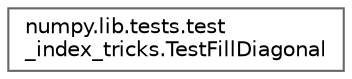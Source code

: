 digraph "Graphical Class Hierarchy"
{
 // LATEX_PDF_SIZE
  bgcolor="transparent";
  edge [fontname=Helvetica,fontsize=10,labelfontname=Helvetica,labelfontsize=10];
  node [fontname=Helvetica,fontsize=10,shape=box,height=0.2,width=0.4];
  rankdir="LR";
  Node0 [id="Node000000",label="numpy.lib.tests.test\l_index_tricks.TestFillDiagonal",height=0.2,width=0.4,color="grey40", fillcolor="white", style="filled",URL="$d4/d7f/classnumpy_1_1lib_1_1tests_1_1test__index__tricks_1_1TestFillDiagonal.html",tooltip=" "];
}
